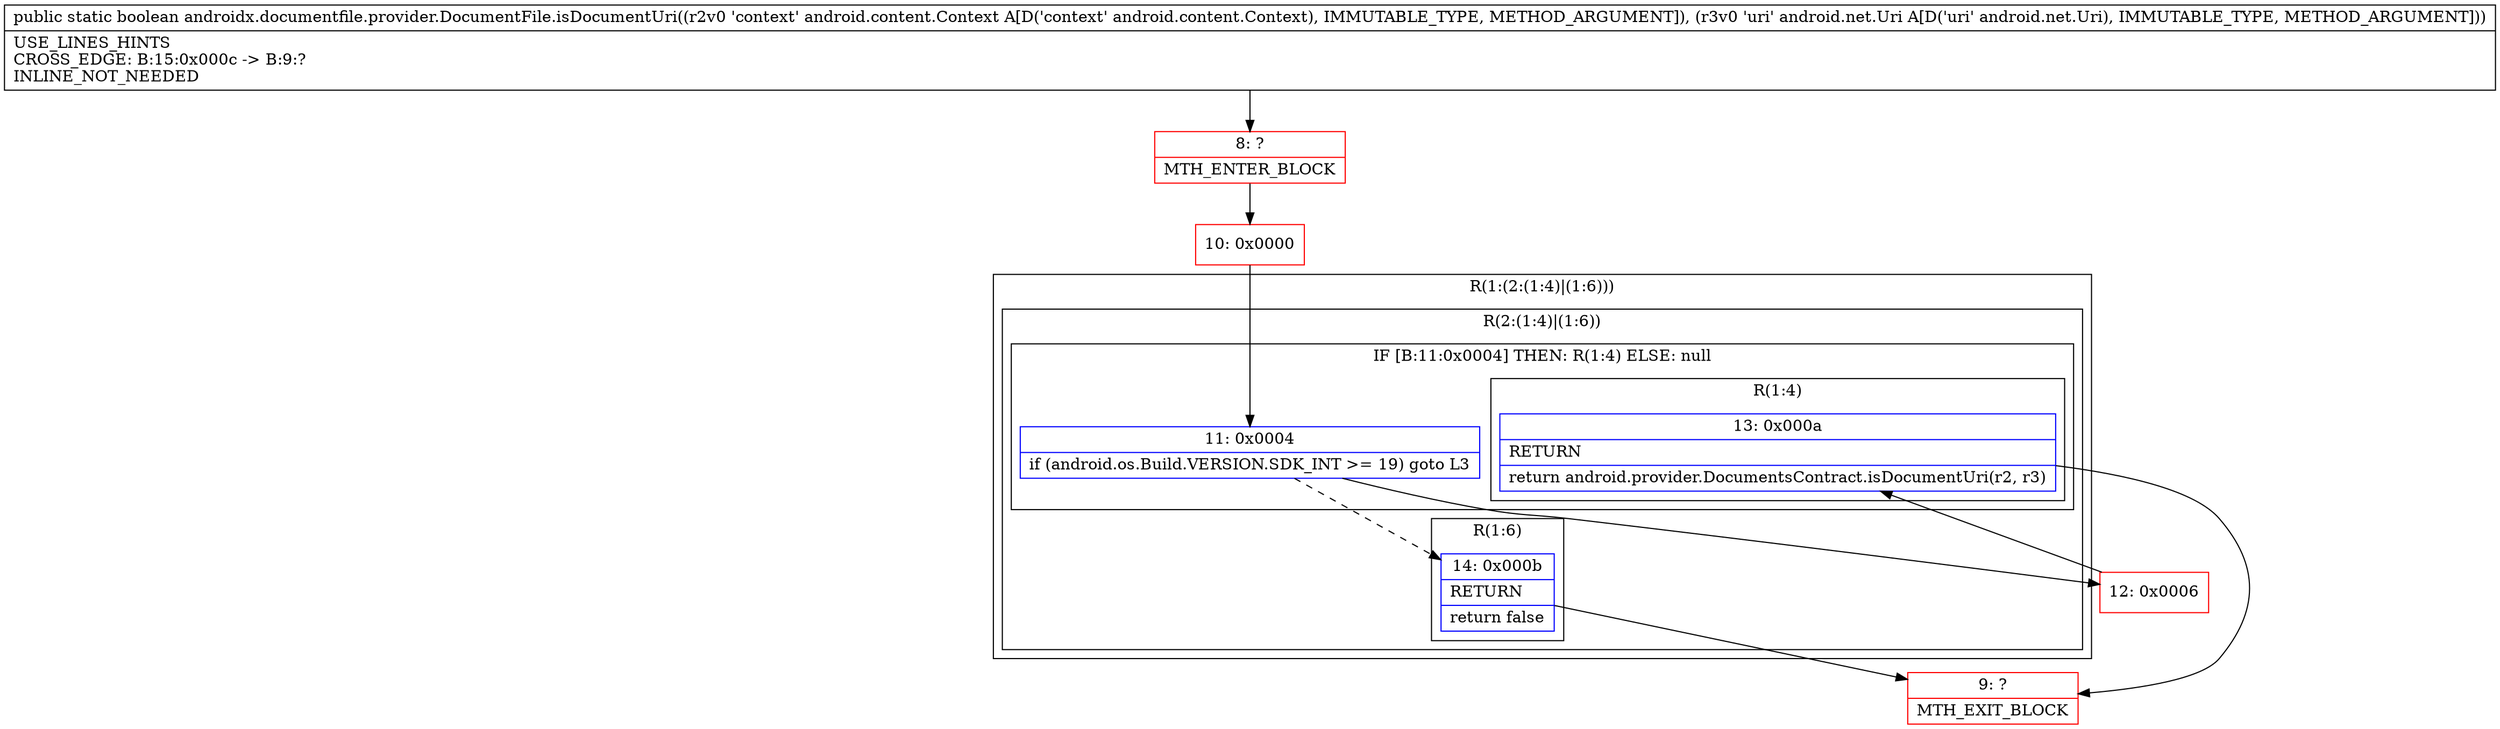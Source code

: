 digraph "CFG forandroidx.documentfile.provider.DocumentFile.isDocumentUri(Landroid\/content\/Context;Landroid\/net\/Uri;)Z" {
subgraph cluster_Region_1398877872 {
label = "R(1:(2:(1:4)|(1:6)))";
node [shape=record,color=blue];
subgraph cluster_Region_393320905 {
label = "R(2:(1:4)|(1:6))";
node [shape=record,color=blue];
subgraph cluster_IfRegion_1300637315 {
label = "IF [B:11:0x0004] THEN: R(1:4) ELSE: null";
node [shape=record,color=blue];
Node_11 [shape=record,label="{11\:\ 0x0004|if (android.os.Build.VERSION.SDK_INT \>= 19) goto L3\l}"];
subgraph cluster_Region_1176562238 {
label = "R(1:4)";
node [shape=record,color=blue];
Node_13 [shape=record,label="{13\:\ 0x000a|RETURN\l|return android.provider.DocumentsContract.isDocumentUri(r2, r3)\l}"];
}
}
subgraph cluster_Region_476993764 {
label = "R(1:6)";
node [shape=record,color=blue];
Node_14 [shape=record,label="{14\:\ 0x000b|RETURN\l|return false\l}"];
}
}
}
Node_8 [shape=record,color=red,label="{8\:\ ?|MTH_ENTER_BLOCK\l}"];
Node_10 [shape=record,color=red,label="{10\:\ 0x0000}"];
Node_12 [shape=record,color=red,label="{12\:\ 0x0006}"];
Node_9 [shape=record,color=red,label="{9\:\ ?|MTH_EXIT_BLOCK\l}"];
MethodNode[shape=record,label="{public static boolean androidx.documentfile.provider.DocumentFile.isDocumentUri((r2v0 'context' android.content.Context A[D('context' android.content.Context), IMMUTABLE_TYPE, METHOD_ARGUMENT]), (r3v0 'uri' android.net.Uri A[D('uri' android.net.Uri), IMMUTABLE_TYPE, METHOD_ARGUMENT]))  | USE_LINES_HINTS\lCROSS_EDGE: B:15:0x000c \-\> B:9:?\lINLINE_NOT_NEEDED\l}"];
MethodNode -> Node_8;Node_11 -> Node_12;
Node_11 -> Node_14[style=dashed];
Node_13 -> Node_9;
Node_14 -> Node_9;
Node_8 -> Node_10;
Node_10 -> Node_11;
Node_12 -> Node_13;
}

